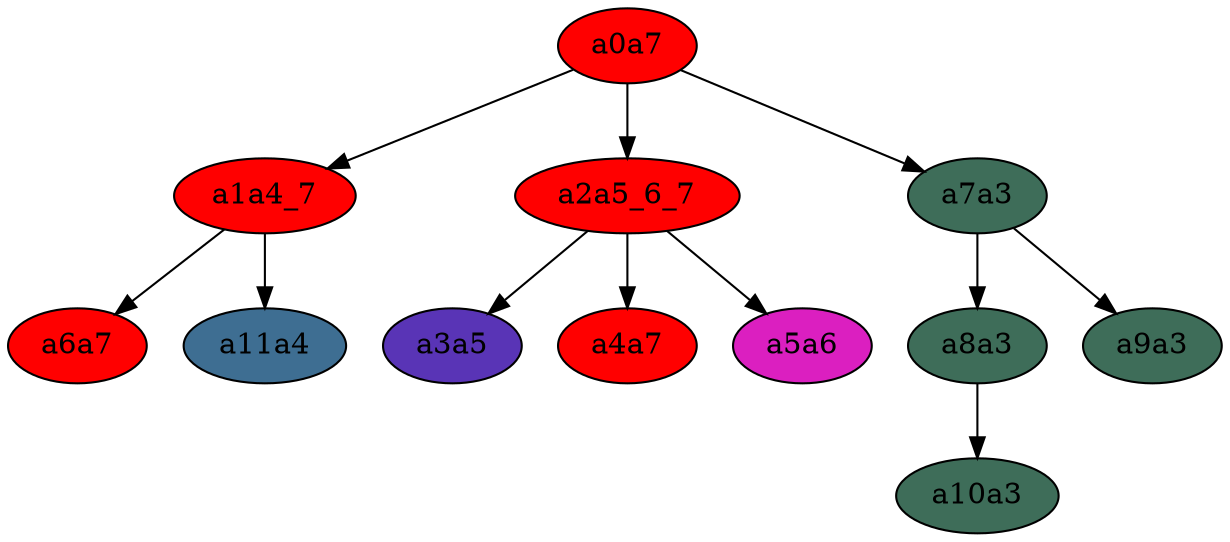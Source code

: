 digraph fitch_step_1{
a0a7 [style=filled,fillcolor="1.0 1.0 1.0"]
a0a7->a1a4_7;
a1a4_7 [style=filled,fillcolor="1.0 1.0 1.0"]
a1a4_7->a6a7;
a6a7 [style=filled,fillcolor="1.0 1.0 1.0"]
a1a4_7->a11a4;
a11a4 [style=filled,fillcolor="0.5714285714285714 0.5714285714285714 0.5714285714285714"]
a0a7->a2a5_6_7;
a2a5_6_7 [style=filled,fillcolor="1.0 1.0 1.0"]
a2a5_6_7->a3a5;
a3a5 [style=filled,fillcolor="0.7142857142857143 0.7142857142857143 0.7142857142857143"]
a2a5_6_7->a4a7;
a4a7 [style=filled,fillcolor="1.0 1.0 1.0"]
a2a5_6_7->a5a6;
a5a6 [style=filled,fillcolor="0.8571428571428571 0.8571428571428571 0.8571428571428571"]
a0a7->a7a3;
a7a3 [style=filled,fillcolor="0.42857142857142855 0.42857142857142855 0.42857142857142855"]
a7a3->a8a3;
a8a3 [style=filled,fillcolor="0.42857142857142855 0.42857142857142855 0.42857142857142855"]
a8a3->a10a3;
a10a3 [style=filled,fillcolor="0.42857142857142855 0.42857142857142855 0.42857142857142855"]
a7a3->a9a3;
a9a3 [style=filled,fillcolor="0.42857142857142855 0.42857142857142855 0.42857142857142855"]
}